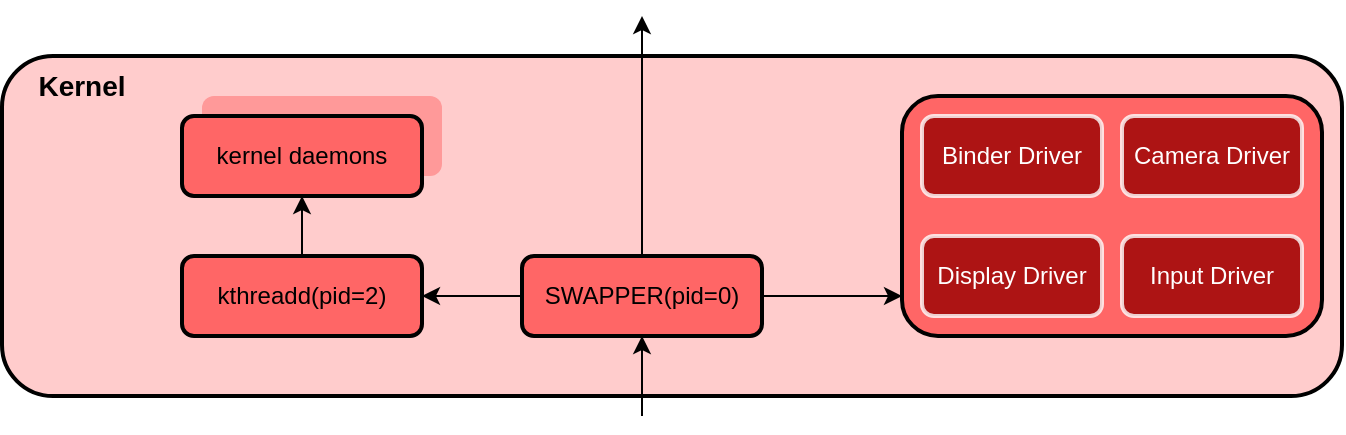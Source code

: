 <mxfile>
    <diagram id="brRBfyNgJZqNZpzjh_tV" name="Page-1">
        <mxGraphModel dx="1471" dy="599" grid="1" gridSize="10" guides="1" tooltips="1" connect="1" arrows="1" fold="1" page="1" pageScale="1" pageWidth="850" pageHeight="1100" math="0" shadow="0">
            <root>
                <mxCell id="0"/>
                <mxCell id="1" parent="0"/>
                <mxCell id="16" value="" style="rounded=1;whiteSpace=wrap;html=1;strokeWidth=2;fillColor=#FFCCCC;" vertex="1" parent="1">
                    <mxGeometry x="-40" y="160" width="670" height="170" as="geometry"/>
                </mxCell>
                <mxCell id="2" value="SWAPPER(pid=0)" style="rounded=1;whiteSpace=wrap;html=1;fillColor=light-dark(#FF6666,#512D2B);strokeColor=default;strokeWidth=2;" vertex="1" parent="1">
                    <mxGeometry x="220" y="260" width="120" height="40" as="geometry"/>
                </mxCell>
                <mxCell id="3" value="kthreadd(pid=2)" style="rounded=1;whiteSpace=wrap;html=1;fillColor=light-dark(#FF6666,#512D2B);strokeColor=default;strokeWidth=2;" vertex="1" parent="1">
                    <mxGeometry x="50" y="260" width="120" height="40" as="geometry"/>
                </mxCell>
                <mxCell id="4" value="" style="rounded=1;whiteSpace=wrap;html=1;fillColor=light-dark(#FF9999,#512D2B);strokeColor=none;" vertex="1" parent="1">
                    <mxGeometry x="60" y="180" width="120" height="40" as="geometry"/>
                </mxCell>
                <mxCell id="5" value="" style="rounded=1;whiteSpace=wrap;html=1;fillColor=light-dark(#FF6666,#512D2B);strokeColor=default;strokeWidth=2;" vertex="1" parent="1">
                    <mxGeometry x="410" y="180" width="210" height="120" as="geometry"/>
                </mxCell>
                <mxCell id="6" value="kernel daemons" style="rounded=1;whiteSpace=wrap;html=1;fillColor=light-dark(#FF6666,#512D2B);strokeColor=default;strokeWidth=2;" vertex="1" parent="1">
                    <mxGeometry x="50" y="190" width="120" height="40" as="geometry"/>
                </mxCell>
                <mxCell id="7" value="Binder Driver" style="rounded=1;whiteSpace=wrap;html=1;fillColor=light-dark(#990000,#512D2B);strokeColor=#FFFFFF;fontColor=#FFFFFF;opacity=80;strokeWidth=2;" vertex="1" parent="1">
                    <mxGeometry x="420" y="190" width="90" height="40" as="geometry"/>
                </mxCell>
                <mxCell id="8" value="Camera Driver" style="rounded=1;whiteSpace=wrap;html=1;fillColor=light-dark(#990000,#512D2B);strokeColor=#FFFFFF;fontColor=#FFFFFF;opacity=80;strokeWidth=2;" vertex="1" parent="1">
                    <mxGeometry x="520" y="190" width="90" height="40" as="geometry"/>
                </mxCell>
                <mxCell id="9" value="Display Driver" style="rounded=1;whiteSpace=wrap;html=1;fillColor=light-dark(#990000,#512D2B);strokeColor=#FFFFFF;fontColor=#FFFFFF;opacity=80;strokeWidth=2;" vertex="1" parent="1">
                    <mxGeometry x="420" y="250" width="90" height="40" as="geometry"/>
                </mxCell>
                <mxCell id="10" value="Input Driver" style="rounded=1;whiteSpace=wrap;html=1;fillColor=light-dark(#990000,#512D2B);strokeColor=#FFFFFF;fontColor=#FFFFFF;opacity=80;strokeWidth=2;" vertex="1" parent="1">
                    <mxGeometry x="520" y="250" width="90" height="40" as="geometry"/>
                </mxCell>
                <mxCell id="11" value="" style="endArrow=classic;html=1;entryX=0.5;entryY=1;entryDx=0;entryDy=0;" edge="1" parent="1" target="2">
                    <mxGeometry width="50" height="50" relative="1" as="geometry">
                        <mxPoint x="280" y="340" as="sourcePoint"/>
                        <mxPoint x="340" y="280" as="targetPoint"/>
                    </mxGeometry>
                </mxCell>
                <mxCell id="12" value="" style="endArrow=classic;html=1;entryX=1;entryY=0.5;entryDx=0;entryDy=0;" edge="1" parent="1" source="2" target="3">
                    <mxGeometry width="50" height="50" relative="1" as="geometry">
                        <mxPoint x="290" y="370" as="sourcePoint"/>
                        <mxPoint x="290" y="310" as="targetPoint"/>
                    </mxGeometry>
                </mxCell>
                <mxCell id="13" value="" style="endArrow=classic;html=1;exitX=1;exitY=0.5;exitDx=0;exitDy=0;" edge="1" parent="1" source="2">
                    <mxGeometry width="50" height="50" relative="1" as="geometry">
                        <mxPoint x="300" y="380" as="sourcePoint"/>
                        <mxPoint x="410" y="280" as="targetPoint"/>
                    </mxGeometry>
                </mxCell>
                <mxCell id="14" value="" style="endArrow=classic;html=1;entryX=0.5;entryY=1;entryDx=0;entryDy=0;" edge="1" parent="1" source="3" target="6">
                    <mxGeometry width="50" height="50" relative="1" as="geometry">
                        <mxPoint x="290" y="350" as="sourcePoint"/>
                        <mxPoint x="290" y="310" as="targetPoint"/>
                    </mxGeometry>
                </mxCell>
                <mxCell id="15" value="" style="endArrow=classic;html=1;exitX=0.5;exitY=0;exitDx=0;exitDy=0;" edge="1" parent="1" source="2">
                    <mxGeometry width="50" height="50" relative="1" as="geometry">
                        <mxPoint x="290" y="350" as="sourcePoint"/>
                        <mxPoint x="280" y="140" as="targetPoint"/>
                    </mxGeometry>
                </mxCell>
                <mxCell id="17" value="Kernel" style="text;html=1;align=center;verticalAlign=middle;whiteSpace=wrap;rounded=0;fontSize=14;fontStyle=1" vertex="1" parent="1">
                    <mxGeometry x="-30" y="160" width="60" height="30" as="geometry"/>
                </mxCell>
            </root>
        </mxGraphModel>
    </diagram>
</mxfile>